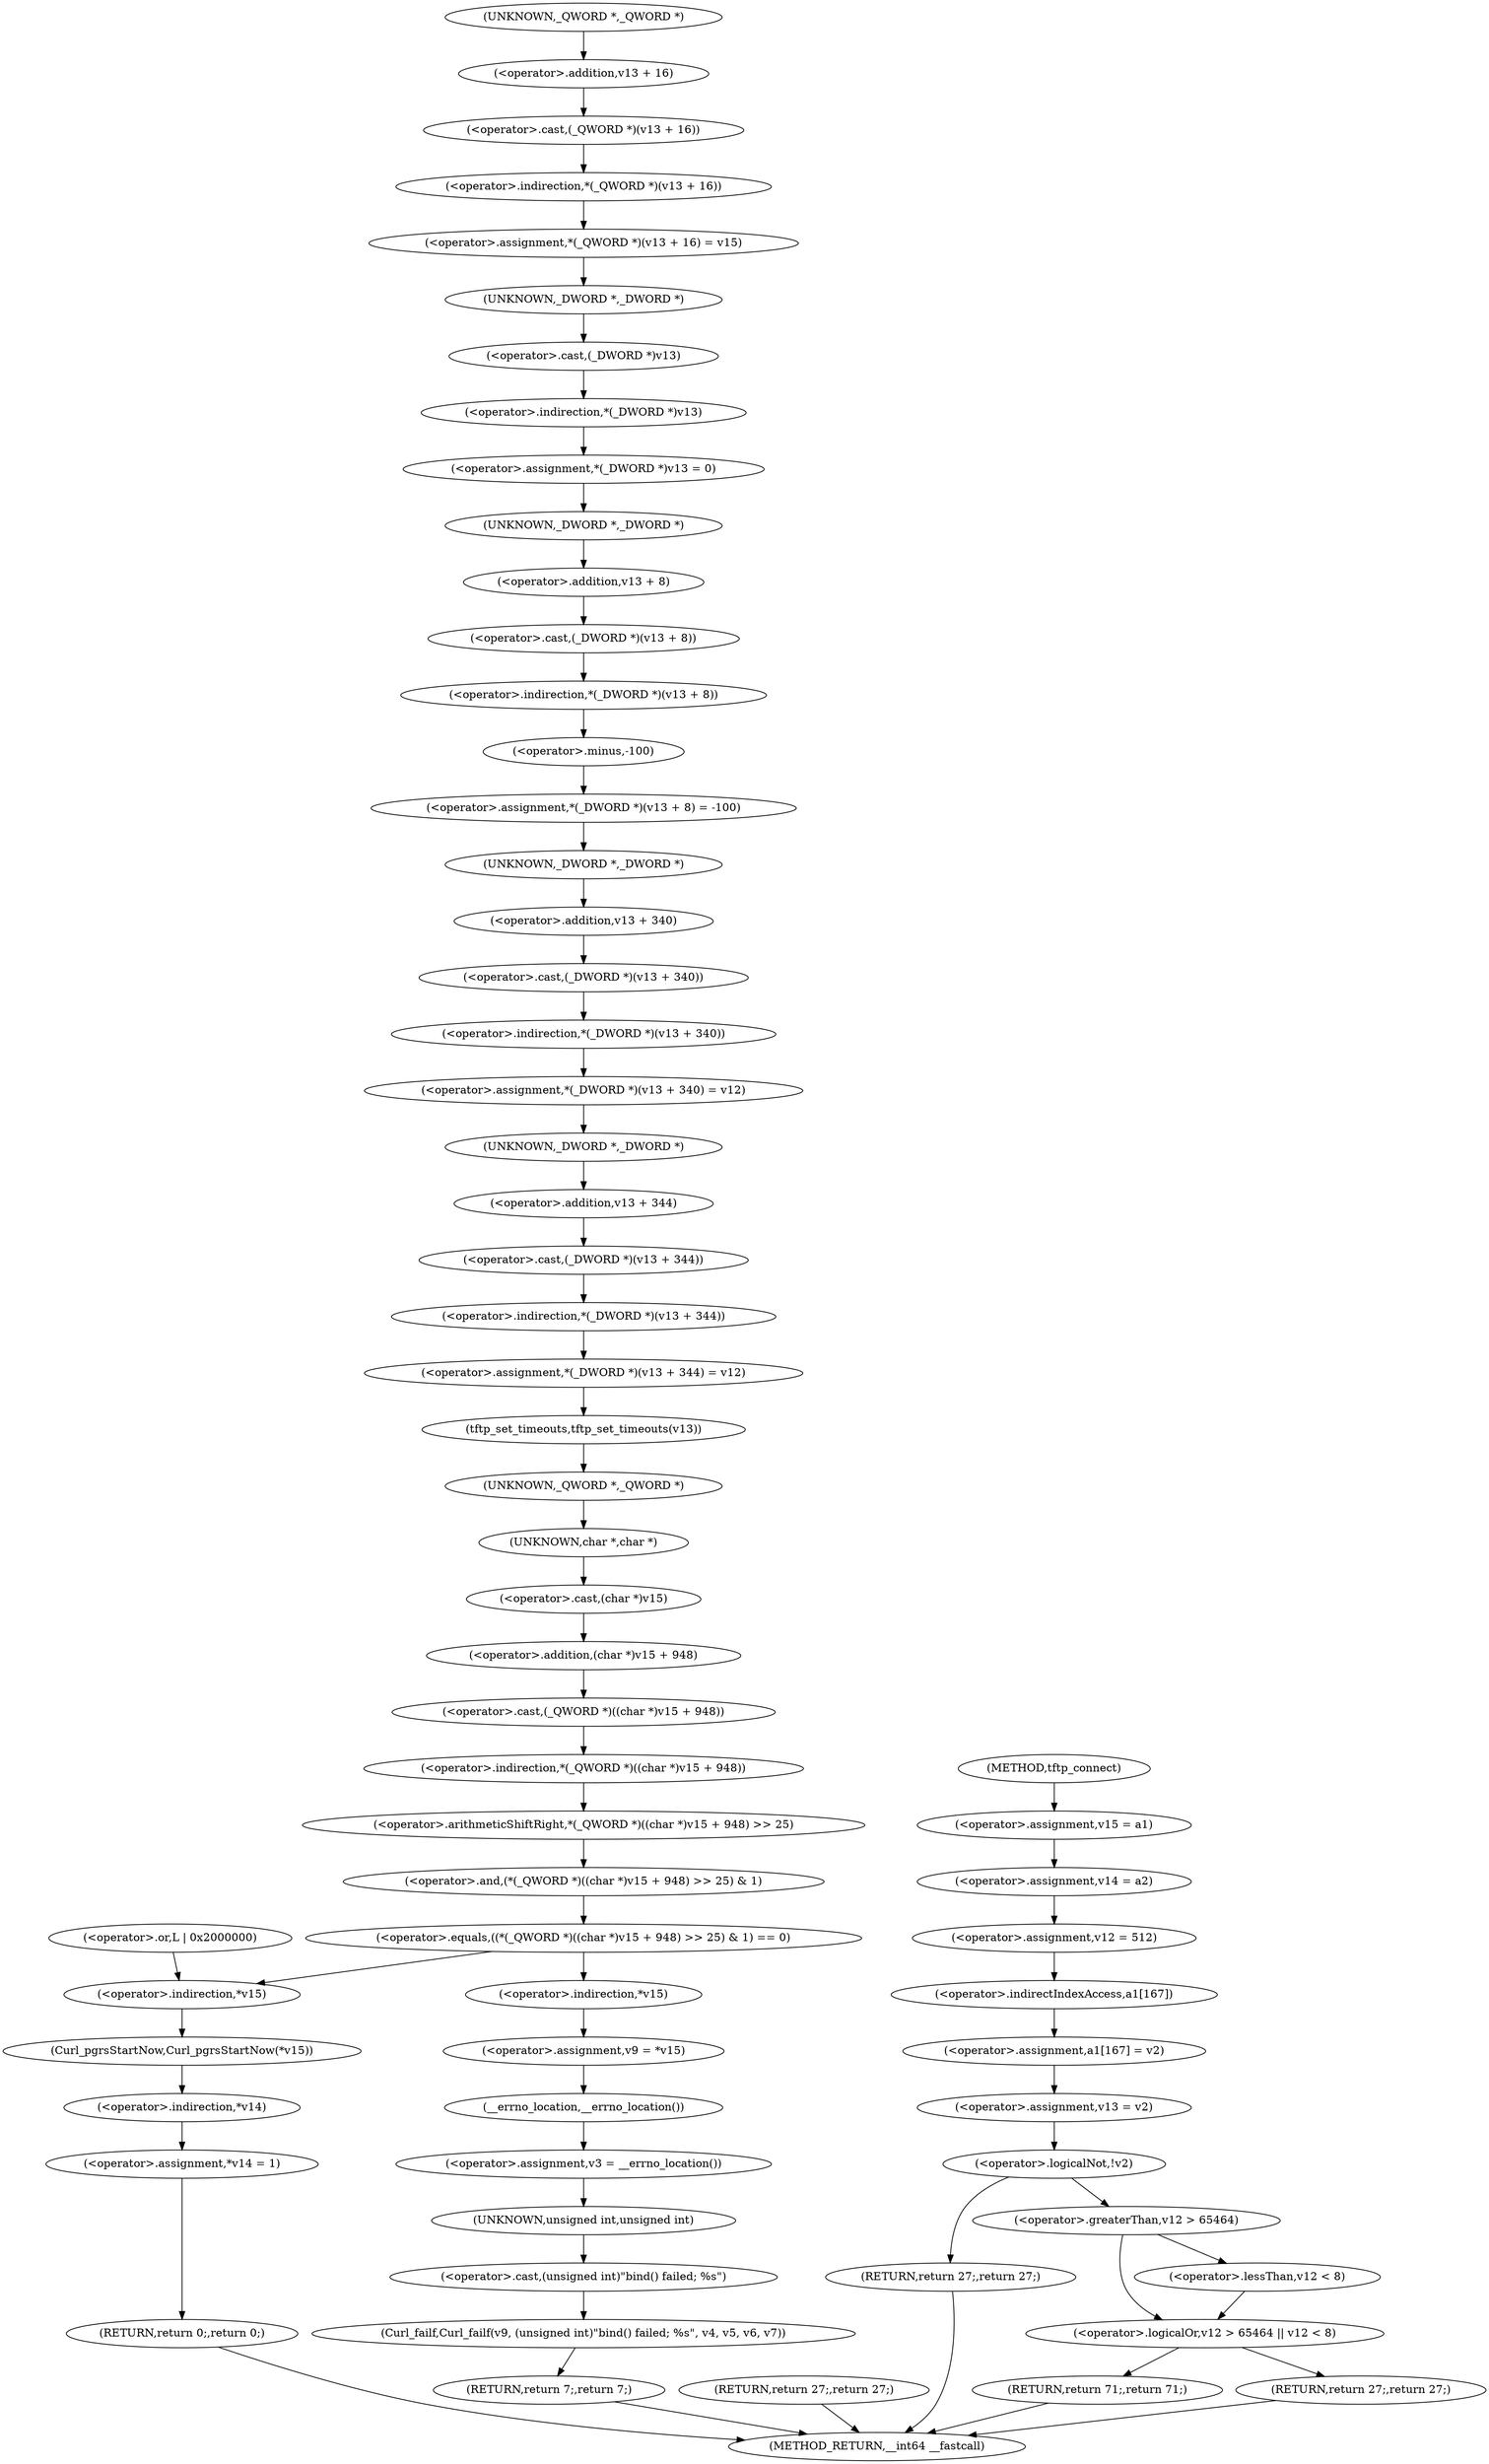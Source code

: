 digraph tftp_connect {  
"1000129" [label = "(<operator>.assignment,v15 = a1)" ]
"1000132" [label = "(<operator>.assignment,v14 = a2)" ]
"1000135" [label = "(<operator>.assignment,v12 = 512)" ]
"1000138" [label = "(<operator>.assignment,a1[167] = v2)" ]
"1000139" [label = "(<operator>.indirectIndexAccess,a1[167])" ]
"1000143" [label = "(<operator>.assignment,v13 = v2)" ]
"1000147" [label = "(<operator>.logicalNot,!v2)" ]
"1000149" [label = "(RETURN,return 27;,return 27;)" ]
"1000153" [label = "(<operator>.logicalOr,v12 > 65464 || v12 < 8)" ]
"1000154" [label = "(<operator>.greaterThan,v12 > 65464)" ]
"1000157" [label = "(<operator>.lessThan,v12 < 8)" ]
"1000160" [label = "(RETURN,return 71;,return 71;)" ]
"1000162" [label = "(RETURN,return 27;,return 27;)" ]
"1000165" [label = "(<operator>.assignment,*(_QWORD *)(v13 + 16) = v15)" ]
"1000166" [label = "(<operator>.indirection,*(_QWORD *)(v13 + 16))" ]
"1000167" [label = "(<operator>.cast,(_QWORD *)(v13 + 16))" ]
"1000168" [label = "(UNKNOWN,_QWORD *,_QWORD *)" ]
"1000169" [label = "(<operator>.addition,v13 + 16)" ]
"1000173" [label = "(<operator>.assignment,*(_DWORD *)v13 = 0)" ]
"1000174" [label = "(<operator>.indirection,*(_DWORD *)v13)" ]
"1000175" [label = "(<operator>.cast,(_DWORD *)v13)" ]
"1000176" [label = "(UNKNOWN,_DWORD *,_DWORD *)" ]
"1000179" [label = "(<operator>.assignment,*(_DWORD *)(v13 + 8) = -100)" ]
"1000180" [label = "(<operator>.indirection,*(_DWORD *)(v13 + 8))" ]
"1000181" [label = "(<operator>.cast,(_DWORD *)(v13 + 8))" ]
"1000182" [label = "(UNKNOWN,_DWORD *,_DWORD *)" ]
"1000183" [label = "(<operator>.addition,v13 + 8)" ]
"1000186" [label = "(<operator>.minus,-100)" ]
"1000188" [label = "(<operator>.assignment,*(_DWORD *)(v13 + 340) = v12)" ]
"1000189" [label = "(<operator>.indirection,*(_DWORD *)(v13 + 340))" ]
"1000190" [label = "(<operator>.cast,(_DWORD *)(v13 + 340))" ]
"1000191" [label = "(UNKNOWN,_DWORD *,_DWORD *)" ]
"1000192" [label = "(<operator>.addition,v13 + 340)" ]
"1000196" [label = "(<operator>.assignment,*(_DWORD *)(v13 + 344) = v12)" ]
"1000197" [label = "(<operator>.indirection,*(_DWORD *)(v13 + 344))" ]
"1000198" [label = "(<operator>.cast,(_DWORD *)(v13 + 344))" ]
"1000199" [label = "(UNKNOWN,_DWORD *,_DWORD *)" ]
"1000200" [label = "(<operator>.addition,v13 + 344)" ]
"1000204" [label = "(tftp_set_timeouts,tftp_set_timeouts(v13))" ]
"1000207" [label = "(<operator>.equals,((*(_QWORD *)((char *)v15 + 948) >> 25) & 1) == 0)" ]
"1000208" [label = "(<operator>.and,(*(_QWORD *)((char *)v15 + 948) >> 25) & 1)" ]
"1000209" [label = "(<operator>.arithmeticShiftRight,*(_QWORD *)((char *)v15 + 948) >> 25)" ]
"1000210" [label = "(<operator>.indirection,*(_QWORD *)((char *)v15 + 948))" ]
"1000211" [label = "(<operator>.cast,(_QWORD *)((char *)v15 + 948))" ]
"1000212" [label = "(UNKNOWN,_QWORD *,_QWORD *)" ]
"1000213" [label = "(<operator>.addition,(char *)v15 + 948)" ]
"1000214" [label = "(<operator>.cast,(char *)v15)" ]
"1000215" [label = "(UNKNOWN,char *,char *)" ]
"1000223" [label = "(<operator>.assignment,v9 = *v15)" ]
"1000225" [label = "(<operator>.indirection,*v15)" ]
"1000227" [label = "(<operator>.assignment,v3 = __errno_location())" ]
"1000229" [label = "(__errno_location,__errno_location())" ]
"1000230" [label = "(Curl_failf,Curl_failf(v9, (unsigned int)\"bind() failed; %s\", v4, v5, v6, v7))" ]
"1000232" [label = "(<operator>.cast,(unsigned int)\"bind() failed; %s\")" ]
"1000233" [label = "(UNKNOWN,unsigned int,unsigned int)" ]
"1000239" [label = "(RETURN,return 7;,return 7;)" ]
"1000241" [label = "(<operator>.or,L | 0x2000000)" ]
"1000244" [label = "(Curl_pgrsStartNow,Curl_pgrsStartNow(*v15))" ]
"1000245" [label = "(<operator>.indirection,*v15)" ]
"1000247" [label = "(<operator>.assignment,*v14 = 1)" ]
"1000248" [label = "(<operator>.indirection,*v14)" ]
"1000251" [label = "(RETURN,return 0;,return 0;)" ]
"1000253" [label = "(RETURN,return 27;,return 27;)" ]
"1000113" [label = "(METHOD,tftp_connect)" ]
"1000255" [label = "(METHOD_RETURN,__int64 __fastcall)" ]
  "1000129" -> "1000132" 
  "1000132" -> "1000135" 
  "1000135" -> "1000139" 
  "1000138" -> "1000143" 
  "1000139" -> "1000138" 
  "1000143" -> "1000147" 
  "1000147" -> "1000149" 
  "1000147" -> "1000154" 
  "1000149" -> "1000255" 
  "1000153" -> "1000160" 
  "1000153" -> "1000162" 
  "1000154" -> "1000153" 
  "1000154" -> "1000157" 
  "1000157" -> "1000153" 
  "1000160" -> "1000255" 
  "1000162" -> "1000255" 
  "1000165" -> "1000176" 
  "1000166" -> "1000165" 
  "1000167" -> "1000166" 
  "1000168" -> "1000169" 
  "1000169" -> "1000167" 
  "1000173" -> "1000182" 
  "1000174" -> "1000173" 
  "1000175" -> "1000174" 
  "1000176" -> "1000175" 
  "1000179" -> "1000191" 
  "1000180" -> "1000186" 
  "1000181" -> "1000180" 
  "1000182" -> "1000183" 
  "1000183" -> "1000181" 
  "1000186" -> "1000179" 
  "1000188" -> "1000199" 
  "1000189" -> "1000188" 
  "1000190" -> "1000189" 
  "1000191" -> "1000192" 
  "1000192" -> "1000190" 
  "1000196" -> "1000204" 
  "1000197" -> "1000196" 
  "1000198" -> "1000197" 
  "1000199" -> "1000200" 
  "1000200" -> "1000198" 
  "1000204" -> "1000212" 
  "1000207" -> "1000225" 
  "1000207" -> "1000245" 
  "1000208" -> "1000207" 
  "1000209" -> "1000208" 
  "1000210" -> "1000209" 
  "1000211" -> "1000210" 
  "1000212" -> "1000215" 
  "1000213" -> "1000211" 
  "1000214" -> "1000213" 
  "1000215" -> "1000214" 
  "1000223" -> "1000229" 
  "1000225" -> "1000223" 
  "1000227" -> "1000233" 
  "1000229" -> "1000227" 
  "1000230" -> "1000239" 
  "1000232" -> "1000230" 
  "1000233" -> "1000232" 
  "1000239" -> "1000255" 
  "1000241" -> "1000245" 
  "1000244" -> "1000248" 
  "1000245" -> "1000244" 
  "1000247" -> "1000251" 
  "1000248" -> "1000247" 
  "1000251" -> "1000255" 
  "1000253" -> "1000255" 
  "1000113" -> "1000129" 
}
